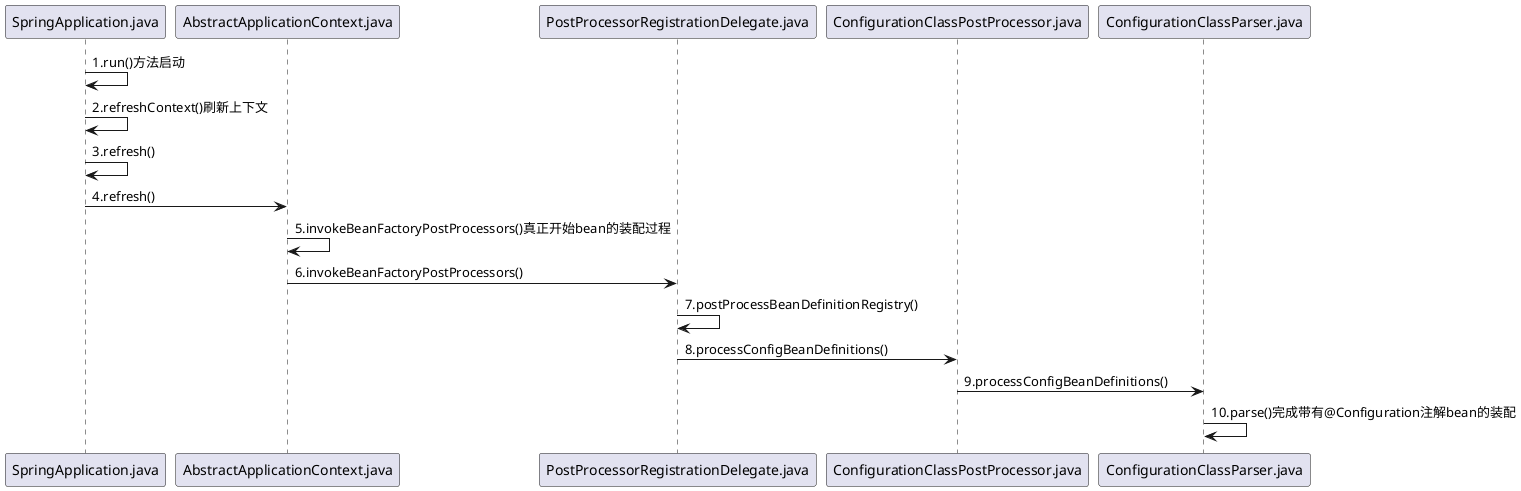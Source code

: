 @startuml
SpringApplication.java -> SpringApplication.java: 1.run()方法启动
SpringApplication.java -> SpringApplication.java: 2.refreshContext()刷新上下文
SpringApplication.java ->SpringApplication.java:3.refresh()

SpringApplication.java -> AbstractApplicationContext.java: 4.refresh()
AbstractApplicationContext.java -> AbstractApplicationContext.java: 5.invokeBeanFactoryPostProcessors()真正开始bean的装配过程
AbstractApplicationContext.java->PostProcessorRegistrationDelegate.java:6.invokeBeanFactoryPostProcessors()
PostProcessorRegistrationDelegate.java-> PostProcessorRegistrationDelegate.java:7.postProcessBeanDefinitionRegistry()
PostProcessorRegistrationDelegate.java ->ConfigurationClassPostProcessor.java:8.processConfigBeanDefinitions()
ConfigurationClassPostProcessor.java->ConfigurationClassParser.java:9.processConfigBeanDefinitions()
ConfigurationClassParser.java->ConfigurationClassParser.java:10.parse()完成带有@Configuration注解bean的装配
@enduml
